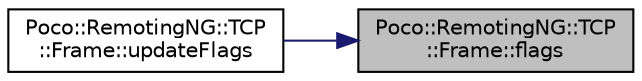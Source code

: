 digraph "Poco::RemotingNG::TCP::Frame::flags"
{
 // LATEX_PDF_SIZE
  edge [fontname="Helvetica",fontsize="10",labelfontname="Helvetica",labelfontsize="10"];
  node [fontname="Helvetica",fontsize="10",shape=record];
  rankdir="RL";
  Node1 [label="Poco::RemotingNG::TCP\l::Frame::flags",height=0.2,width=0.4,color="black", fillcolor="grey75", style="filled", fontcolor="black",tooltip="Returns the channel."];
  Node1 -> Node2 [dir="back",color="midnightblue",fontsize="10",style="solid",fontname="Helvetica"];
  Node2 [label="Poco::RemotingNG::TCP\l::Frame::updateFlags",height=0.2,width=0.4,color="black", fillcolor="white", style="filled",URL="$classPoco_1_1RemotingNG_1_1TCP_1_1Frame.html#a4e0f6a06d7540d7a3f7cdf9271b6afea",tooltip="Returns the flags."];
}

